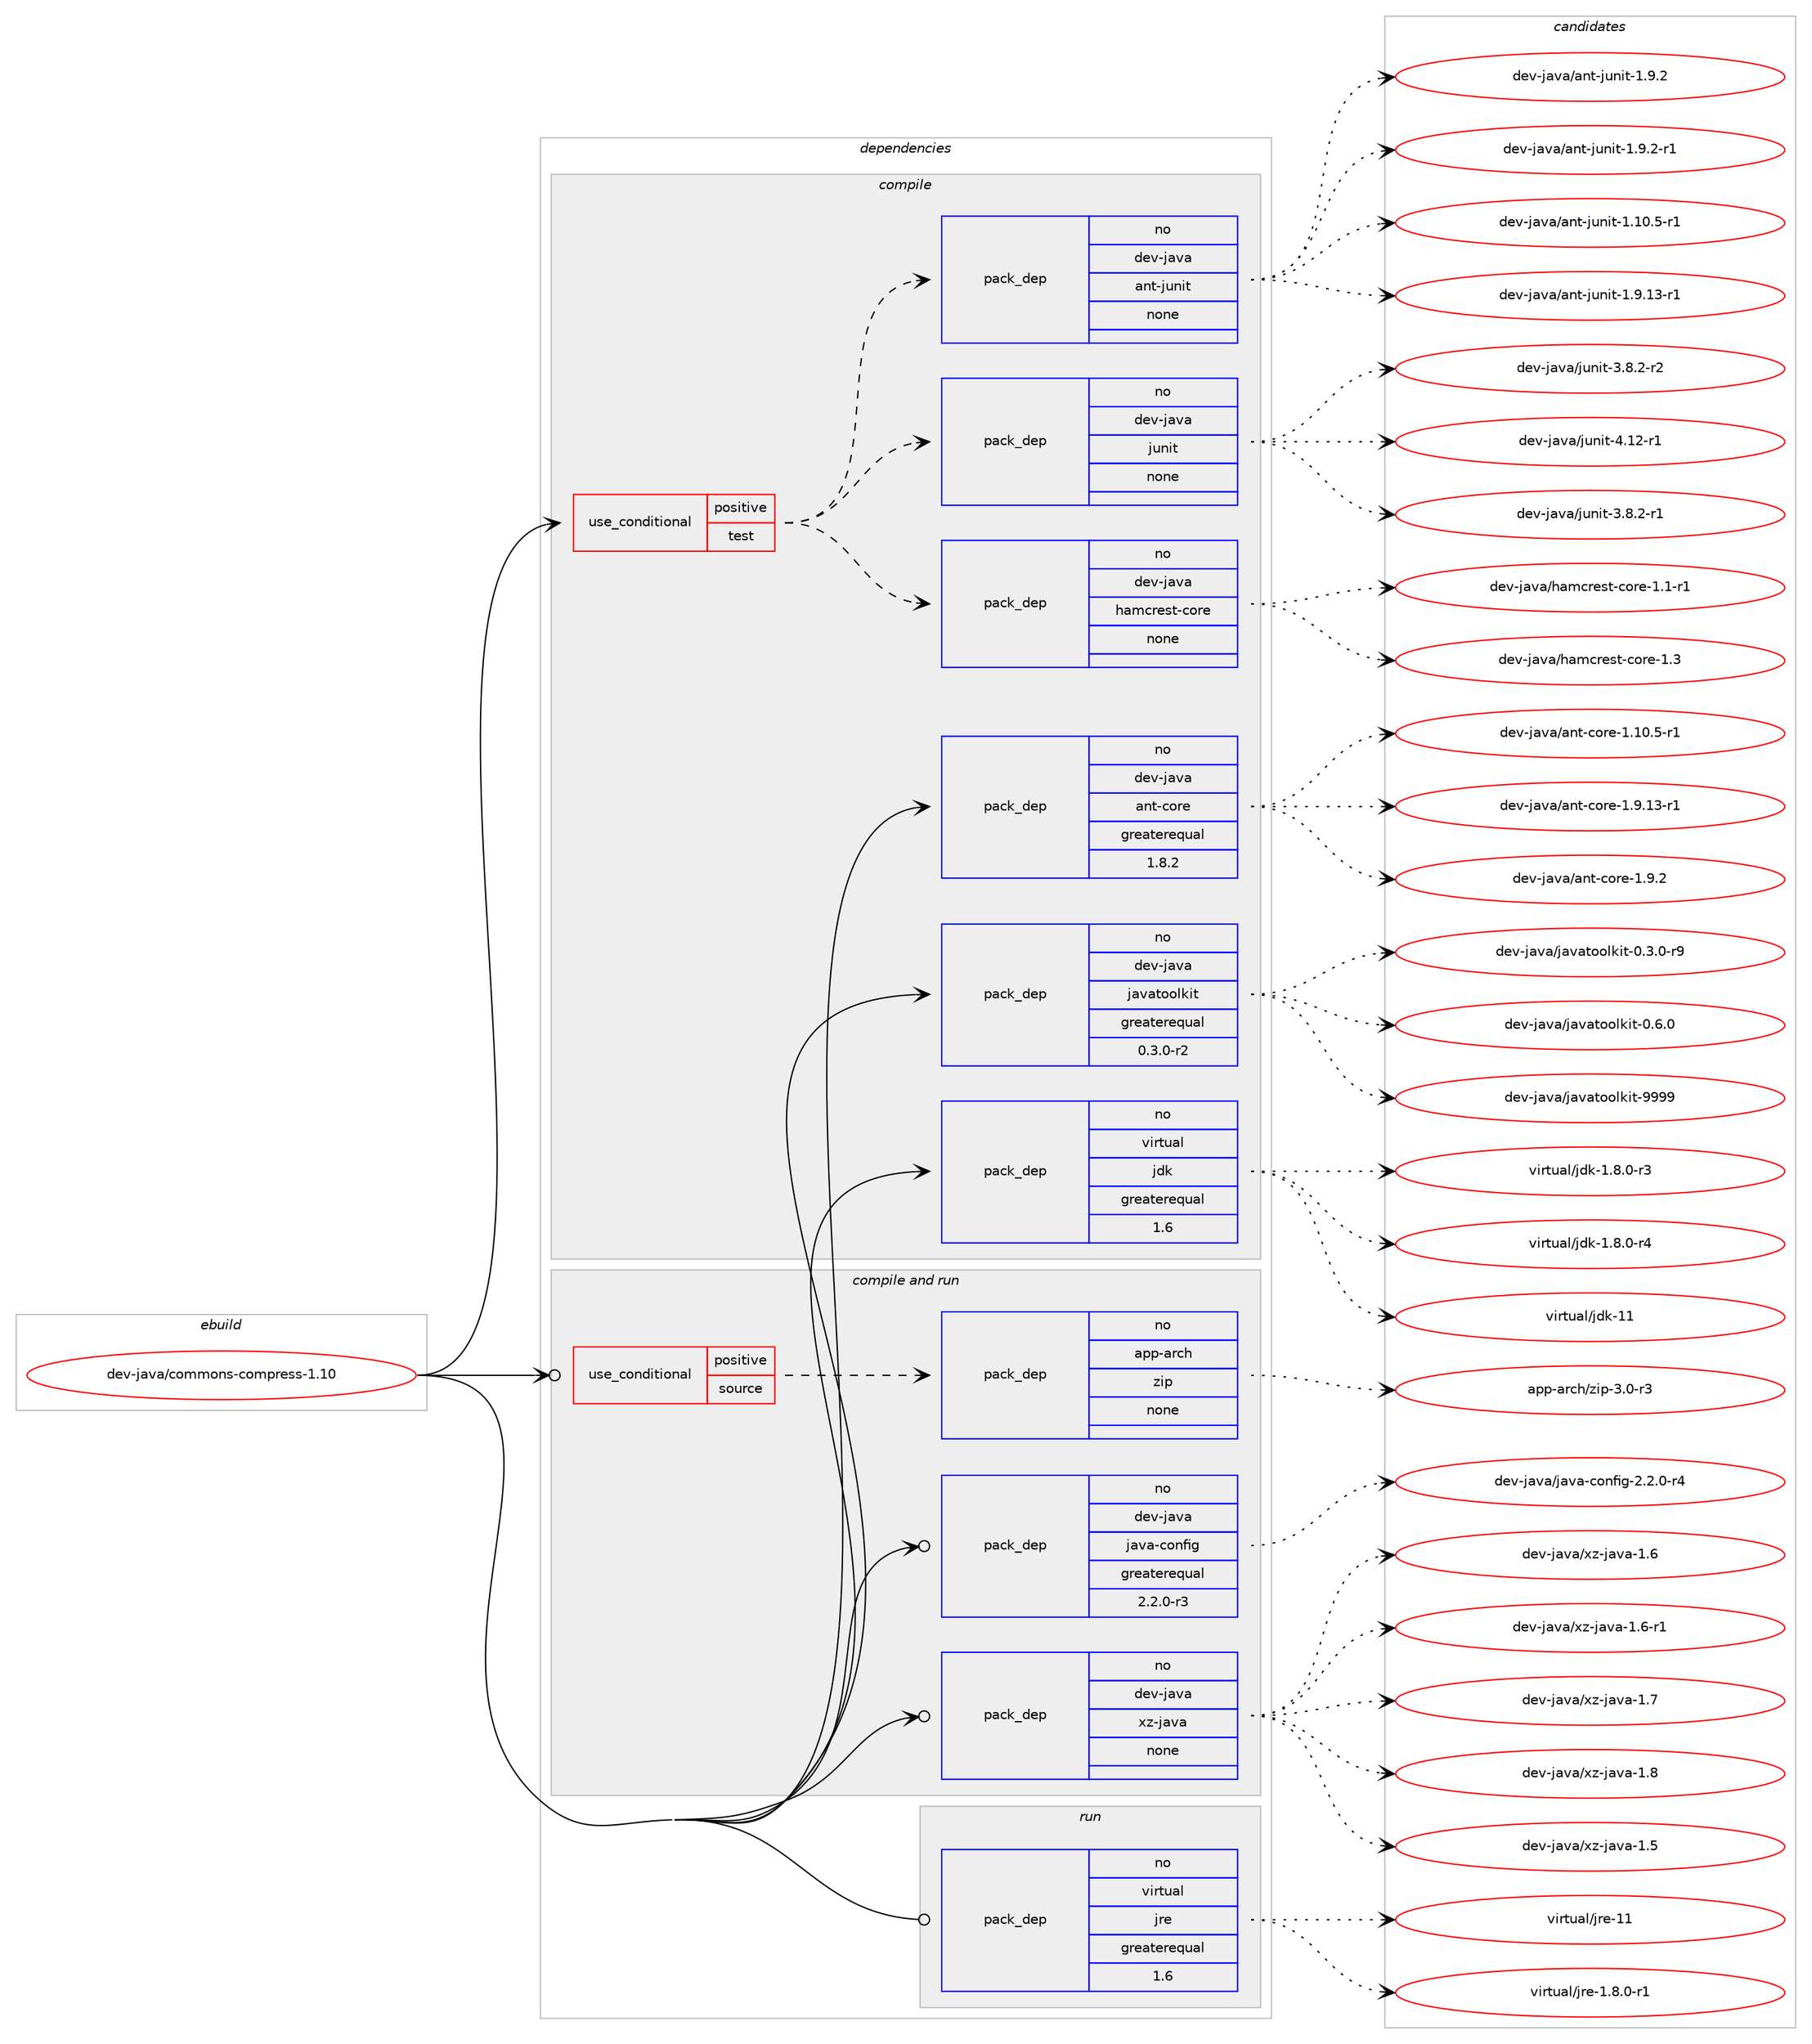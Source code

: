 digraph prolog {

# *************
# Graph options
# *************

newrank=true;
concentrate=true;
compound=true;
graph [rankdir=LR,fontname=Helvetica,fontsize=10,ranksep=1.5];#, ranksep=2.5, nodesep=0.2];
edge  [arrowhead=vee];
node  [fontname=Helvetica,fontsize=10];

# **********
# The ebuild
# **********

subgraph cluster_leftcol {
color=gray;
rank=same;
label=<<i>ebuild</i>>;
id [label="dev-java/commons-compress-1.10", color=red, width=4, href="../dev-java/commons-compress-1.10.svg"];
}

# ****************
# The dependencies
# ****************

subgraph cluster_midcol {
color=gray;
label=<<i>dependencies</i>>;
subgraph cluster_compile {
fillcolor="#eeeeee";
style=filled;
label=<<i>compile</i>>;
subgraph cond362522 {
dependency1351721 [label=<<TABLE BORDER="0" CELLBORDER="1" CELLSPACING="0" CELLPADDING="4"><TR><TD ROWSPAN="3" CELLPADDING="10">use_conditional</TD></TR><TR><TD>positive</TD></TR><TR><TD>test</TD></TR></TABLE>>, shape=none, color=red];
subgraph pack966771 {
dependency1351722 [label=<<TABLE BORDER="0" CELLBORDER="1" CELLSPACING="0" CELLPADDING="4" WIDTH="220"><TR><TD ROWSPAN="6" CELLPADDING="30">pack_dep</TD></TR><TR><TD WIDTH="110">no</TD></TR><TR><TD>dev-java</TD></TR><TR><TD>junit</TD></TR><TR><TD>none</TD></TR><TR><TD></TD></TR></TABLE>>, shape=none, color=blue];
}
dependency1351721:e -> dependency1351722:w [weight=20,style="dashed",arrowhead="vee"];
subgraph pack966772 {
dependency1351723 [label=<<TABLE BORDER="0" CELLBORDER="1" CELLSPACING="0" CELLPADDING="4" WIDTH="220"><TR><TD ROWSPAN="6" CELLPADDING="30">pack_dep</TD></TR><TR><TD WIDTH="110">no</TD></TR><TR><TD>dev-java</TD></TR><TR><TD>ant-junit</TD></TR><TR><TD>none</TD></TR><TR><TD></TD></TR></TABLE>>, shape=none, color=blue];
}
dependency1351721:e -> dependency1351723:w [weight=20,style="dashed",arrowhead="vee"];
subgraph pack966773 {
dependency1351724 [label=<<TABLE BORDER="0" CELLBORDER="1" CELLSPACING="0" CELLPADDING="4" WIDTH="220"><TR><TD ROWSPAN="6" CELLPADDING="30">pack_dep</TD></TR><TR><TD WIDTH="110">no</TD></TR><TR><TD>dev-java</TD></TR><TR><TD>hamcrest-core</TD></TR><TR><TD>none</TD></TR><TR><TD></TD></TR></TABLE>>, shape=none, color=blue];
}
dependency1351721:e -> dependency1351724:w [weight=20,style="dashed",arrowhead="vee"];
}
id:e -> dependency1351721:w [weight=20,style="solid",arrowhead="vee"];
subgraph pack966774 {
dependency1351725 [label=<<TABLE BORDER="0" CELLBORDER="1" CELLSPACING="0" CELLPADDING="4" WIDTH="220"><TR><TD ROWSPAN="6" CELLPADDING="30">pack_dep</TD></TR><TR><TD WIDTH="110">no</TD></TR><TR><TD>dev-java</TD></TR><TR><TD>ant-core</TD></TR><TR><TD>greaterequal</TD></TR><TR><TD>1.8.2</TD></TR></TABLE>>, shape=none, color=blue];
}
id:e -> dependency1351725:w [weight=20,style="solid",arrowhead="vee"];
subgraph pack966775 {
dependency1351726 [label=<<TABLE BORDER="0" CELLBORDER="1" CELLSPACING="0" CELLPADDING="4" WIDTH="220"><TR><TD ROWSPAN="6" CELLPADDING="30">pack_dep</TD></TR><TR><TD WIDTH="110">no</TD></TR><TR><TD>dev-java</TD></TR><TR><TD>javatoolkit</TD></TR><TR><TD>greaterequal</TD></TR><TR><TD>0.3.0-r2</TD></TR></TABLE>>, shape=none, color=blue];
}
id:e -> dependency1351726:w [weight=20,style="solid",arrowhead="vee"];
subgraph pack966776 {
dependency1351727 [label=<<TABLE BORDER="0" CELLBORDER="1" CELLSPACING="0" CELLPADDING="4" WIDTH="220"><TR><TD ROWSPAN="6" CELLPADDING="30">pack_dep</TD></TR><TR><TD WIDTH="110">no</TD></TR><TR><TD>virtual</TD></TR><TR><TD>jdk</TD></TR><TR><TD>greaterequal</TD></TR><TR><TD>1.6</TD></TR></TABLE>>, shape=none, color=blue];
}
id:e -> dependency1351727:w [weight=20,style="solid",arrowhead="vee"];
}
subgraph cluster_compileandrun {
fillcolor="#eeeeee";
style=filled;
label=<<i>compile and run</i>>;
subgraph cond362523 {
dependency1351728 [label=<<TABLE BORDER="0" CELLBORDER="1" CELLSPACING="0" CELLPADDING="4"><TR><TD ROWSPAN="3" CELLPADDING="10">use_conditional</TD></TR><TR><TD>positive</TD></TR><TR><TD>source</TD></TR></TABLE>>, shape=none, color=red];
subgraph pack966777 {
dependency1351729 [label=<<TABLE BORDER="0" CELLBORDER="1" CELLSPACING="0" CELLPADDING="4" WIDTH="220"><TR><TD ROWSPAN="6" CELLPADDING="30">pack_dep</TD></TR><TR><TD WIDTH="110">no</TD></TR><TR><TD>app-arch</TD></TR><TR><TD>zip</TD></TR><TR><TD>none</TD></TR><TR><TD></TD></TR></TABLE>>, shape=none, color=blue];
}
dependency1351728:e -> dependency1351729:w [weight=20,style="dashed",arrowhead="vee"];
}
id:e -> dependency1351728:w [weight=20,style="solid",arrowhead="odotvee"];
subgraph pack966778 {
dependency1351730 [label=<<TABLE BORDER="0" CELLBORDER="1" CELLSPACING="0" CELLPADDING="4" WIDTH="220"><TR><TD ROWSPAN="6" CELLPADDING="30">pack_dep</TD></TR><TR><TD WIDTH="110">no</TD></TR><TR><TD>dev-java</TD></TR><TR><TD>java-config</TD></TR><TR><TD>greaterequal</TD></TR><TR><TD>2.2.0-r3</TD></TR></TABLE>>, shape=none, color=blue];
}
id:e -> dependency1351730:w [weight=20,style="solid",arrowhead="odotvee"];
subgraph pack966779 {
dependency1351731 [label=<<TABLE BORDER="0" CELLBORDER="1" CELLSPACING="0" CELLPADDING="4" WIDTH="220"><TR><TD ROWSPAN="6" CELLPADDING="30">pack_dep</TD></TR><TR><TD WIDTH="110">no</TD></TR><TR><TD>dev-java</TD></TR><TR><TD>xz-java</TD></TR><TR><TD>none</TD></TR><TR><TD></TD></TR></TABLE>>, shape=none, color=blue];
}
id:e -> dependency1351731:w [weight=20,style="solid",arrowhead="odotvee"];
}
subgraph cluster_run {
fillcolor="#eeeeee";
style=filled;
label=<<i>run</i>>;
subgraph pack966780 {
dependency1351732 [label=<<TABLE BORDER="0" CELLBORDER="1" CELLSPACING="0" CELLPADDING="4" WIDTH="220"><TR><TD ROWSPAN="6" CELLPADDING="30">pack_dep</TD></TR><TR><TD WIDTH="110">no</TD></TR><TR><TD>virtual</TD></TR><TR><TD>jre</TD></TR><TR><TD>greaterequal</TD></TR><TR><TD>1.6</TD></TR></TABLE>>, shape=none, color=blue];
}
id:e -> dependency1351732:w [weight=20,style="solid",arrowhead="odot"];
}
}

# **************
# The candidates
# **************

subgraph cluster_choices {
rank=same;
color=gray;
label=<<i>candidates</i>>;

subgraph choice966771 {
color=black;
nodesep=1;
choice100101118451069711897471061171101051164551465646504511449 [label="dev-java/junit-3.8.2-r1", color=red, width=4,href="../dev-java/junit-3.8.2-r1.svg"];
choice100101118451069711897471061171101051164551465646504511450 [label="dev-java/junit-3.8.2-r2", color=red, width=4,href="../dev-java/junit-3.8.2-r2.svg"];
choice1001011184510697118974710611711010511645524649504511449 [label="dev-java/junit-4.12-r1", color=red, width=4,href="../dev-java/junit-4.12-r1.svg"];
dependency1351722:e -> choice100101118451069711897471061171101051164551465646504511449:w [style=dotted,weight="100"];
dependency1351722:e -> choice100101118451069711897471061171101051164551465646504511450:w [style=dotted,weight="100"];
dependency1351722:e -> choice1001011184510697118974710611711010511645524649504511449:w [style=dotted,weight="100"];
}
subgraph choice966772 {
color=black;
nodesep=1;
choice100101118451069711897479711011645106117110105116454946494846534511449 [label="dev-java/ant-junit-1.10.5-r1", color=red, width=4,href="../dev-java/ant-junit-1.10.5-r1.svg"];
choice100101118451069711897479711011645106117110105116454946574649514511449 [label="dev-java/ant-junit-1.9.13-r1", color=red, width=4,href="../dev-java/ant-junit-1.9.13-r1.svg"];
choice100101118451069711897479711011645106117110105116454946574650 [label="dev-java/ant-junit-1.9.2", color=red, width=4,href="../dev-java/ant-junit-1.9.2.svg"];
choice1001011184510697118974797110116451061171101051164549465746504511449 [label="dev-java/ant-junit-1.9.2-r1", color=red, width=4,href="../dev-java/ant-junit-1.9.2-r1.svg"];
dependency1351723:e -> choice100101118451069711897479711011645106117110105116454946494846534511449:w [style=dotted,weight="100"];
dependency1351723:e -> choice100101118451069711897479711011645106117110105116454946574649514511449:w [style=dotted,weight="100"];
dependency1351723:e -> choice100101118451069711897479711011645106117110105116454946574650:w [style=dotted,weight="100"];
dependency1351723:e -> choice1001011184510697118974797110116451061171101051164549465746504511449:w [style=dotted,weight="100"];
}
subgraph choice966773 {
color=black;
nodesep=1;
choice1001011184510697118974710497109991141011151164599111114101454946494511449 [label="dev-java/hamcrest-core-1.1-r1", color=red, width=4,href="../dev-java/hamcrest-core-1.1-r1.svg"];
choice100101118451069711897471049710999114101115116459911111410145494651 [label="dev-java/hamcrest-core-1.3", color=red, width=4,href="../dev-java/hamcrest-core-1.3.svg"];
dependency1351724:e -> choice1001011184510697118974710497109991141011151164599111114101454946494511449:w [style=dotted,weight="100"];
dependency1351724:e -> choice100101118451069711897471049710999114101115116459911111410145494651:w [style=dotted,weight="100"];
}
subgraph choice966774 {
color=black;
nodesep=1;
choice10010111845106971189747971101164599111114101454946494846534511449 [label="dev-java/ant-core-1.10.5-r1", color=red, width=4,href="../dev-java/ant-core-1.10.5-r1.svg"];
choice10010111845106971189747971101164599111114101454946574649514511449 [label="dev-java/ant-core-1.9.13-r1", color=red, width=4,href="../dev-java/ant-core-1.9.13-r1.svg"];
choice10010111845106971189747971101164599111114101454946574650 [label="dev-java/ant-core-1.9.2", color=red, width=4,href="../dev-java/ant-core-1.9.2.svg"];
dependency1351725:e -> choice10010111845106971189747971101164599111114101454946494846534511449:w [style=dotted,weight="100"];
dependency1351725:e -> choice10010111845106971189747971101164599111114101454946574649514511449:w [style=dotted,weight="100"];
dependency1351725:e -> choice10010111845106971189747971101164599111114101454946574650:w [style=dotted,weight="100"];
}
subgraph choice966775 {
color=black;
nodesep=1;
choice1001011184510697118974710697118971161111111081071051164548465146484511457 [label="dev-java/javatoolkit-0.3.0-r9", color=red, width=4,href="../dev-java/javatoolkit-0.3.0-r9.svg"];
choice100101118451069711897471069711897116111111108107105116454846544648 [label="dev-java/javatoolkit-0.6.0", color=red, width=4,href="../dev-java/javatoolkit-0.6.0.svg"];
choice1001011184510697118974710697118971161111111081071051164557575757 [label="dev-java/javatoolkit-9999", color=red, width=4,href="../dev-java/javatoolkit-9999.svg"];
dependency1351726:e -> choice1001011184510697118974710697118971161111111081071051164548465146484511457:w [style=dotted,weight="100"];
dependency1351726:e -> choice100101118451069711897471069711897116111111108107105116454846544648:w [style=dotted,weight="100"];
dependency1351726:e -> choice1001011184510697118974710697118971161111111081071051164557575757:w [style=dotted,weight="100"];
}
subgraph choice966776 {
color=black;
nodesep=1;
choice11810511411611797108471061001074549465646484511451 [label="virtual/jdk-1.8.0-r3", color=red, width=4,href="../virtual/jdk-1.8.0-r3.svg"];
choice11810511411611797108471061001074549465646484511452 [label="virtual/jdk-1.8.0-r4", color=red, width=4,href="../virtual/jdk-1.8.0-r4.svg"];
choice1181051141161179710847106100107454949 [label="virtual/jdk-11", color=red, width=4,href="../virtual/jdk-11.svg"];
dependency1351727:e -> choice11810511411611797108471061001074549465646484511451:w [style=dotted,weight="100"];
dependency1351727:e -> choice11810511411611797108471061001074549465646484511452:w [style=dotted,weight="100"];
dependency1351727:e -> choice1181051141161179710847106100107454949:w [style=dotted,weight="100"];
}
subgraph choice966777 {
color=black;
nodesep=1;
choice9711211245971149910447122105112455146484511451 [label="app-arch/zip-3.0-r3", color=red, width=4,href="../app-arch/zip-3.0-r3.svg"];
dependency1351729:e -> choice9711211245971149910447122105112455146484511451:w [style=dotted,weight="100"];
}
subgraph choice966778 {
color=black;
nodesep=1;
choice10010111845106971189747106971189745991111101021051034550465046484511452 [label="dev-java/java-config-2.2.0-r4", color=red, width=4,href="../dev-java/java-config-2.2.0-r4.svg"];
dependency1351730:e -> choice10010111845106971189747106971189745991111101021051034550465046484511452:w [style=dotted,weight="100"];
}
subgraph choice966779 {
color=black;
nodesep=1;
choice1001011184510697118974712012245106971189745494653 [label="dev-java/xz-java-1.5", color=red, width=4,href="../dev-java/xz-java-1.5.svg"];
choice1001011184510697118974712012245106971189745494654 [label="dev-java/xz-java-1.6", color=red, width=4,href="../dev-java/xz-java-1.6.svg"];
choice10010111845106971189747120122451069711897454946544511449 [label="dev-java/xz-java-1.6-r1", color=red, width=4,href="../dev-java/xz-java-1.6-r1.svg"];
choice1001011184510697118974712012245106971189745494655 [label="dev-java/xz-java-1.7", color=red, width=4,href="../dev-java/xz-java-1.7.svg"];
choice1001011184510697118974712012245106971189745494656 [label="dev-java/xz-java-1.8", color=red, width=4,href="../dev-java/xz-java-1.8.svg"];
dependency1351731:e -> choice1001011184510697118974712012245106971189745494653:w [style=dotted,weight="100"];
dependency1351731:e -> choice1001011184510697118974712012245106971189745494654:w [style=dotted,weight="100"];
dependency1351731:e -> choice10010111845106971189747120122451069711897454946544511449:w [style=dotted,weight="100"];
dependency1351731:e -> choice1001011184510697118974712012245106971189745494655:w [style=dotted,weight="100"];
dependency1351731:e -> choice1001011184510697118974712012245106971189745494656:w [style=dotted,weight="100"];
}
subgraph choice966780 {
color=black;
nodesep=1;
choice11810511411611797108471061141014549465646484511449 [label="virtual/jre-1.8.0-r1", color=red, width=4,href="../virtual/jre-1.8.0-r1.svg"];
choice1181051141161179710847106114101454949 [label="virtual/jre-11", color=red, width=4,href="../virtual/jre-11.svg"];
dependency1351732:e -> choice11810511411611797108471061141014549465646484511449:w [style=dotted,weight="100"];
dependency1351732:e -> choice1181051141161179710847106114101454949:w [style=dotted,weight="100"];
}
}

}
